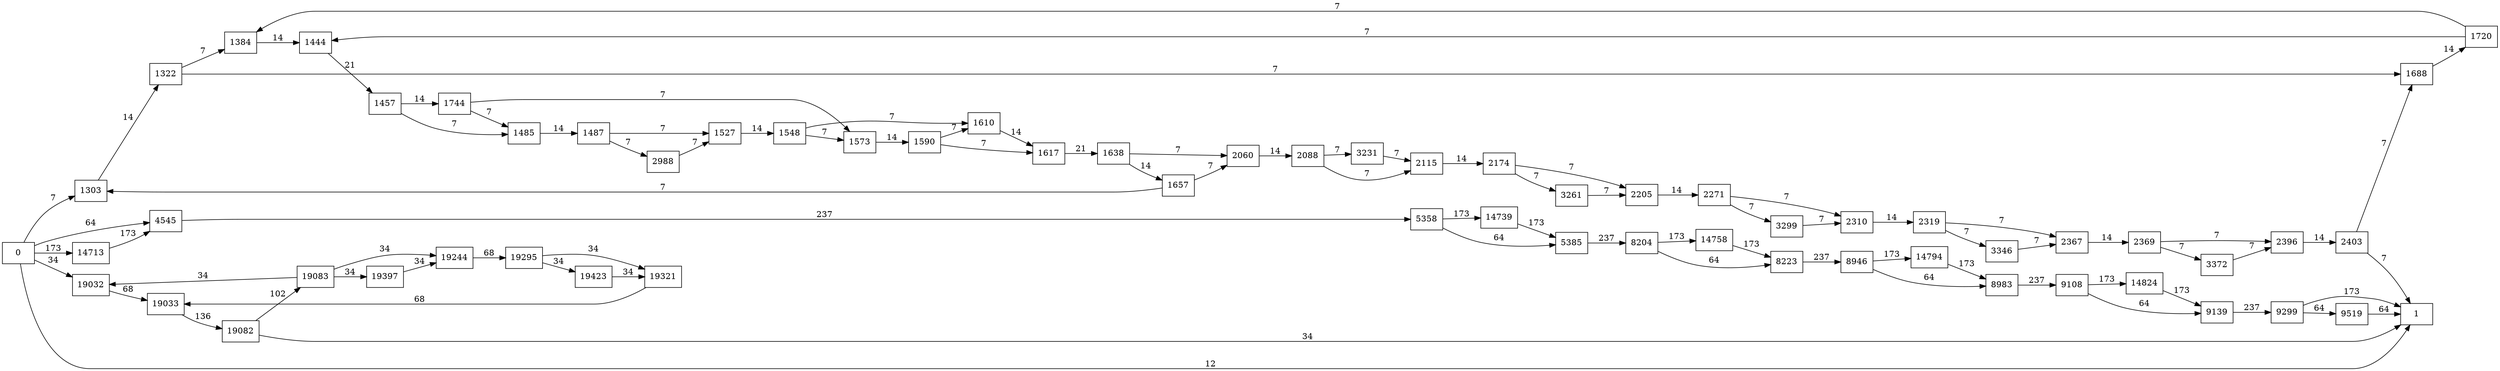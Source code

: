 digraph {
	graph [rankdir=LR]
	node [shape=rectangle]
	1303 -> 1322 [label=14]
	1322 -> 1384 [label=7]
	1322 -> 1688 [label=7]
	1384 -> 1444 [label=14]
	1444 -> 1457 [label=21]
	1457 -> 1744 [label=14]
	1457 -> 1485 [label=7]
	1485 -> 1487 [label=14]
	1487 -> 1527 [label=7]
	1487 -> 2988 [label=7]
	1527 -> 1548 [label=14]
	1548 -> 1573 [label=7]
	1548 -> 1610 [label=7]
	1573 -> 1590 [label=14]
	1590 -> 1610 [label=7]
	1590 -> 1617 [label=7]
	1610 -> 1617 [label=14]
	1617 -> 1638 [label=21]
	1638 -> 1657 [label=14]
	1638 -> 2060 [label=7]
	1657 -> 1303 [label=7]
	1657 -> 2060 [label=7]
	1688 -> 1720 [label=14]
	1720 -> 1384 [label=7]
	1720 -> 1444 [label=7]
	1744 -> 1573 [label=7]
	1744 -> 1485 [label=7]
	2060 -> 2088 [label=14]
	2088 -> 2115 [label=7]
	2088 -> 3231 [label=7]
	2115 -> 2174 [label=14]
	2174 -> 2205 [label=7]
	2174 -> 3261 [label=7]
	2205 -> 2271 [label=14]
	2271 -> 2310 [label=7]
	2271 -> 3299 [label=7]
	2310 -> 2319 [label=14]
	2319 -> 2367 [label=7]
	2319 -> 3346 [label=7]
	2367 -> 2369 [label=14]
	2369 -> 2396 [label=7]
	2369 -> 3372 [label=7]
	2396 -> 2403 [label=14]
	2403 -> 1688 [label=7]
	2403 -> 1 [label=7]
	2988 -> 1527 [label=7]
	3231 -> 2115 [label=7]
	3261 -> 2205 [label=7]
	3299 -> 2310 [label=7]
	3346 -> 2367 [label=7]
	3372 -> 2396 [label=7]
	4545 -> 5358 [label=237]
	5358 -> 5385 [label=64]
	5358 -> 14739 [label=173]
	5385 -> 8204 [label=237]
	8204 -> 8223 [label=64]
	8204 -> 14758 [label=173]
	8223 -> 8946 [label=237]
	8946 -> 8983 [label=64]
	8946 -> 14794 [label=173]
	8983 -> 9108 [label=237]
	9108 -> 9139 [label=64]
	9108 -> 14824 [label=173]
	9139 -> 9299 [label=237]
	9299 -> 1 [label=173]
	9299 -> 9519 [label=64]
	9519 -> 1 [label=64]
	14713 -> 4545 [label=173]
	14739 -> 5385 [label=173]
	14758 -> 8223 [label=173]
	14794 -> 8983 [label=173]
	14824 -> 9139 [label=173]
	19032 -> 19033 [label=68]
	19033 -> 19082 [label=136]
	19082 -> 19083 [label=102]
	19082 -> 1 [label=34]
	19083 -> 19244 [label=34]
	19083 -> 19397 [label=34]
	19083 -> 19032 [label=34]
	19244 -> 19295 [label=68]
	19295 -> 19321 [label=34]
	19295 -> 19423 [label=34]
	19321 -> 19033 [label=68]
	19397 -> 19244 [label=34]
	19423 -> 19321 [label=34]
	0 -> 4545 [label=64]
	0 -> 1303 [label=7]
	0 -> 1 [label=12]
	0 -> 14713 [label=173]
	0 -> 19032 [label=34]
}
